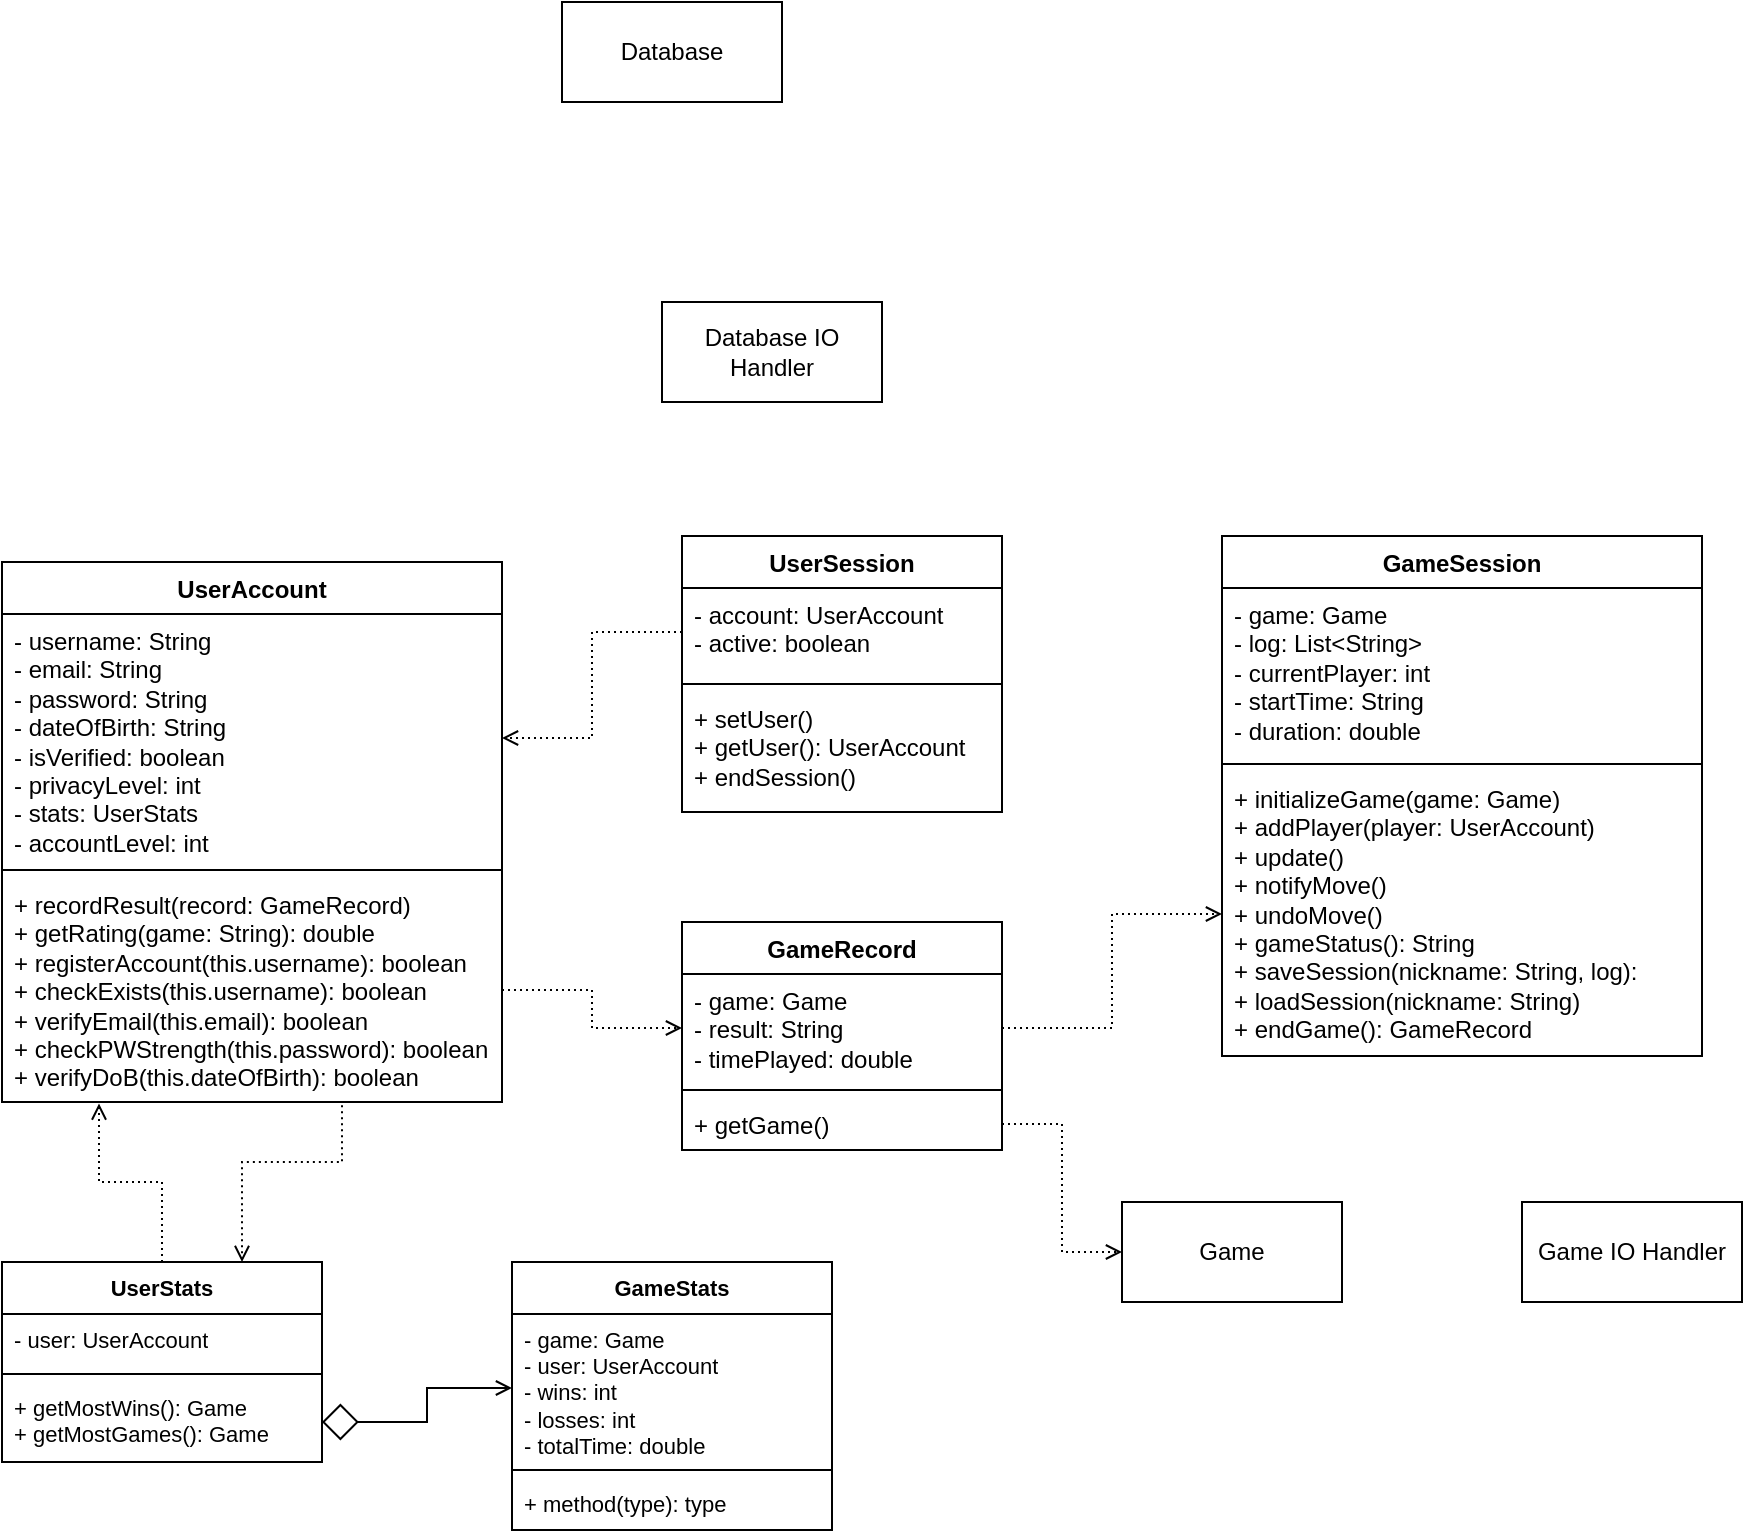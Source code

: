 <mxfile version="26.1.0">
  <diagram name="Page-1" id="r1mSCeUNa71xJj8RtsGt">
    <mxGraphModel dx="1050" dy="10522" grid="1" gridSize="10" guides="1" tooltips="1" connect="1" arrows="1" fold="1" page="1" pageScale="1" pageWidth="10000" pageHeight="10000" math="0" shadow="0">
      <root>
        <mxCell id="0" />
        <mxCell id="1" parent="0" />
        <mxCell id="RsaLFU6DeN-my90bISCz-1" value="UserAccount" style="swimlane;fontStyle=1;align=center;verticalAlign=top;childLayout=stackLayout;horizontal=1;startSize=26;horizontalStack=0;resizeParent=1;resizeParentMax=0;resizeLast=0;collapsible=1;marginBottom=0;whiteSpace=wrap;html=1;" parent="1" vertex="1">
          <mxGeometry x="260" y="200" width="250" height="270" as="geometry">
            <mxRectangle x="400" y="187" width="110" height="30" as="alternateBounds" />
          </mxGeometry>
        </mxCell>
        <mxCell id="RsaLFU6DeN-my90bISCz-2" value="- username: String&lt;div&gt;- email: String&lt;br&gt;&lt;div&gt;- password: String&lt;/div&gt;&lt;div&gt;- dateOfBirth: String&lt;/div&gt;&lt;/div&gt;&lt;div&gt;- isVerified: boolean&lt;/div&gt;&lt;div&gt;- privacyLevel: int&lt;/div&gt;&lt;div&gt;- stats: UserStats&lt;/div&gt;&lt;div&gt;- accountLevel: int&lt;/div&gt;" style="text;strokeColor=none;fillColor=none;align=left;verticalAlign=top;spacingLeft=4;spacingRight=4;overflow=hidden;rotatable=0;points=[[0,0.5],[1,0.5]];portConstraint=eastwest;whiteSpace=wrap;html=1;" parent="RsaLFU6DeN-my90bISCz-1" vertex="1">
          <mxGeometry y="26" width="250" height="124" as="geometry" />
        </mxCell>
        <mxCell id="RsaLFU6DeN-my90bISCz-3" value="" style="line;strokeWidth=1;fillColor=none;align=left;verticalAlign=middle;spacingTop=-1;spacingLeft=3;spacingRight=3;rotatable=0;labelPosition=right;points=[];portConstraint=eastwest;strokeColor=inherit;" parent="RsaLFU6DeN-my90bISCz-1" vertex="1">
          <mxGeometry y="150" width="250" height="8" as="geometry" />
        </mxCell>
        <mxCell id="RsaLFU6DeN-my90bISCz-4" value="&lt;div&gt;+ recordResult(record: GameRecord)&lt;/div&gt;&lt;div&gt;+ getRating(game: String): double&lt;/div&gt;&lt;div&gt;+ registerAccount(this.username): boolean&lt;/div&gt;&lt;div&gt;+ checkExists(this.username): boolean&lt;/div&gt;&lt;div&gt;+ verifyEmail(this.email): boolean&lt;/div&gt;&lt;div&gt;+ checkPWStrength(this.password): boolean&lt;/div&gt;&lt;div&gt;+ verifyDoB(this.dateOfBirth): boolean&lt;/div&gt;" style="text;strokeColor=none;fillColor=none;align=left;verticalAlign=top;spacingLeft=4;spacingRight=4;overflow=hidden;rotatable=0;points=[[0,0.5],[1,0.5]];portConstraint=eastwest;whiteSpace=wrap;html=1;" parent="RsaLFU6DeN-my90bISCz-1" vertex="1">
          <mxGeometry y="158" width="250" height="112" as="geometry" />
        </mxCell>
        <mxCell id="ltI1NpTEDJ7RzG2uVxWX-3" value="Database" style="html=1;whiteSpace=wrap;" parent="1" vertex="1">
          <mxGeometry x="540" y="-80" width="110" height="50" as="geometry" />
        </mxCell>
        <mxCell id="ltI1NpTEDJ7RzG2uVxWX-4" value="Game" style="html=1;whiteSpace=wrap;" parent="1" vertex="1">
          <mxGeometry x="820" y="520" width="110" height="50" as="geometry" />
        </mxCell>
        <mxCell id="ltI1NpTEDJ7RzG2uVxWX-21" value="UserSession" style="swimlane;fontStyle=1;align=center;verticalAlign=top;childLayout=stackLayout;horizontal=1;startSize=26;horizontalStack=0;resizeParent=1;resizeParentMax=0;resizeLast=0;collapsible=1;marginBottom=0;whiteSpace=wrap;html=1;" parent="1" vertex="1">
          <mxGeometry x="600" y="187" width="160" height="138" as="geometry" />
        </mxCell>
        <mxCell id="ltI1NpTEDJ7RzG2uVxWX-22" value="- account: UserAccount&lt;div&gt;&lt;div&gt;- active: boolean&lt;/div&gt;&lt;/div&gt;" style="text;strokeColor=none;fillColor=none;align=left;verticalAlign=top;spacingLeft=4;spacingRight=4;overflow=hidden;rotatable=0;points=[[0,0.5],[1,0.5]];portConstraint=eastwest;whiteSpace=wrap;html=1;" parent="ltI1NpTEDJ7RzG2uVxWX-21" vertex="1">
          <mxGeometry y="26" width="160" height="44" as="geometry" />
        </mxCell>
        <mxCell id="ltI1NpTEDJ7RzG2uVxWX-23" value="" style="line;strokeWidth=1;fillColor=none;align=left;verticalAlign=middle;spacingTop=-1;spacingLeft=3;spacingRight=3;rotatable=0;labelPosition=right;points=[];portConstraint=eastwest;strokeColor=inherit;" parent="ltI1NpTEDJ7RzG2uVxWX-21" vertex="1">
          <mxGeometry y="70" width="160" height="8" as="geometry" />
        </mxCell>
        <mxCell id="ltI1NpTEDJ7RzG2uVxWX-24" value="+ setUser()&lt;div&gt;+ getUser(): UserAccount&lt;/div&gt;&lt;div&gt;+ endSession()&lt;/div&gt;" style="text;strokeColor=none;fillColor=none;align=left;verticalAlign=top;spacingLeft=4;spacingRight=4;overflow=hidden;rotatable=0;points=[[0,0.5],[1,0.5]];portConstraint=eastwest;whiteSpace=wrap;html=1;" parent="ltI1NpTEDJ7RzG2uVxWX-21" vertex="1">
          <mxGeometry y="78" width="160" height="60" as="geometry" />
        </mxCell>
        <mxCell id="3_GditqbmwwXlZqSEWP--4" value="GameRecord" style="swimlane;fontStyle=1;align=center;verticalAlign=top;childLayout=stackLayout;horizontal=1;startSize=26;horizontalStack=0;resizeParent=1;resizeParentMax=0;resizeLast=0;collapsible=1;marginBottom=0;whiteSpace=wrap;html=1;" parent="1" vertex="1">
          <mxGeometry x="600" y="380" width="160" height="114" as="geometry" />
        </mxCell>
        <mxCell id="3_GditqbmwwXlZqSEWP--5" value="- game: Game&lt;div&gt;- result: String&lt;/div&gt;&lt;div&gt;- timePlayed: double&lt;/div&gt;" style="text;strokeColor=none;fillColor=none;align=left;verticalAlign=top;spacingLeft=4;spacingRight=4;overflow=hidden;rotatable=0;points=[[0,0.5],[1,0.5]];portConstraint=eastwest;whiteSpace=wrap;html=1;" parent="3_GditqbmwwXlZqSEWP--4" vertex="1">
          <mxGeometry y="26" width="160" height="54" as="geometry" />
        </mxCell>
        <mxCell id="3_GditqbmwwXlZqSEWP--6" value="" style="line;strokeWidth=1;fillColor=none;align=left;verticalAlign=middle;spacingTop=-1;spacingLeft=3;spacingRight=3;rotatable=0;labelPosition=right;points=[];portConstraint=eastwest;strokeColor=inherit;" parent="3_GditqbmwwXlZqSEWP--4" vertex="1">
          <mxGeometry y="80" width="160" height="8" as="geometry" />
        </mxCell>
        <mxCell id="3_GditqbmwwXlZqSEWP--7" value="+ getGame()" style="text;strokeColor=none;fillColor=none;align=left;verticalAlign=top;spacingLeft=4;spacingRight=4;overflow=hidden;rotatable=0;points=[[0,0.5],[1,0.5]];portConstraint=eastwest;whiteSpace=wrap;html=1;" parent="3_GditqbmwwXlZqSEWP--4" vertex="1">
          <mxGeometry y="88" width="160" height="26" as="geometry" />
        </mxCell>
        <mxCell id="3_GditqbmwwXlZqSEWP--13" value="Database IO Handler" style="html=1;whiteSpace=wrap;" parent="1" vertex="1">
          <mxGeometry x="590" y="70" width="110" height="50" as="geometry" />
        </mxCell>
        <mxCell id="3_GditqbmwwXlZqSEWP--14" value="Game IO Handler" style="html=1;whiteSpace=wrap;" parent="1" vertex="1">
          <mxGeometry x="1020" y="520" width="110" height="50" as="geometry" />
        </mxCell>
        <mxCell id="Q9jM0nTPfAHEZSr_qVPq-1" value="GameSession" style="swimlane;fontStyle=1;align=center;verticalAlign=top;childLayout=stackLayout;horizontal=1;startSize=26;horizontalStack=0;resizeParent=1;resizeParentMax=0;resizeLast=0;collapsible=1;marginBottom=0;whiteSpace=wrap;html=1;" parent="1" vertex="1">
          <mxGeometry x="870" y="187" width="240" height="260" as="geometry" />
        </mxCell>
        <mxCell id="Q9jM0nTPfAHEZSr_qVPq-2" value="- game: Game&lt;div&gt;- log: List&amp;lt;String&amp;gt;&lt;/div&gt;&lt;div&gt;- currentPlayer: int&lt;/div&gt;&lt;div&gt;- startTime: String&lt;/div&gt;&lt;div&gt;- duration: double&lt;/div&gt;" style="text;strokeColor=none;fillColor=none;align=left;verticalAlign=top;spacingLeft=4;spacingRight=4;overflow=hidden;rotatable=0;points=[[0,0.5],[1,0.5]];portConstraint=eastwest;whiteSpace=wrap;html=1;" parent="Q9jM0nTPfAHEZSr_qVPq-1" vertex="1">
          <mxGeometry y="26" width="240" height="84" as="geometry" />
        </mxCell>
        <mxCell id="Q9jM0nTPfAHEZSr_qVPq-3" value="" style="line;strokeWidth=1;fillColor=none;align=left;verticalAlign=middle;spacingTop=-1;spacingLeft=3;spacingRight=3;rotatable=0;labelPosition=right;points=[];portConstraint=eastwest;strokeColor=inherit;" parent="Q9jM0nTPfAHEZSr_qVPq-1" vertex="1">
          <mxGeometry y="110" width="240" height="8" as="geometry" />
        </mxCell>
        <mxCell id="Q9jM0nTPfAHEZSr_qVPq-4" value="&lt;div&gt;+ initializeGame(game: Game)&lt;/div&gt;&lt;div&gt;+ addPlayer(player: UserAccount)&lt;/div&gt;+ update()&lt;div&gt;+ notifyMove()&lt;/div&gt;&lt;div&gt;+ undoMove()&lt;/div&gt;&lt;div&gt;+ gameStatus(): String&lt;/div&gt;&lt;div&gt;+ saveSession(nickname: String, log):&amp;nbsp;&lt;/div&gt;&lt;div&gt;+ loadSession(nickname: String)&lt;/div&gt;&lt;div&gt;+ endGame(): GameRecord&lt;/div&gt;" style="text;strokeColor=none;fillColor=none;align=left;verticalAlign=top;spacingLeft=4;spacingRight=4;overflow=hidden;rotatable=0;points=[[0,0.5],[1,0.5]];portConstraint=eastwest;whiteSpace=wrap;html=1;" parent="Q9jM0nTPfAHEZSr_qVPq-1" vertex="1">
          <mxGeometry y="118" width="240" height="142" as="geometry" />
        </mxCell>
        <mxCell id="mmontPy32h6DfTiLWCeF-1" style="edgeStyle=orthogonalEdgeStyle;rounded=0;orthogonalLoop=1;jettySize=auto;html=1;entryX=1;entryY=0.5;entryDx=0;entryDy=0;dashed=1;dashPattern=1 2;endArrow=open;endFill=0;" edge="1" parent="1" source="ltI1NpTEDJ7RzG2uVxWX-22" target="RsaLFU6DeN-my90bISCz-2">
          <mxGeometry relative="1" as="geometry" />
        </mxCell>
        <mxCell id="mmontPy32h6DfTiLWCeF-3" style="edgeStyle=orthogonalEdgeStyle;rounded=0;orthogonalLoop=1;jettySize=auto;html=1;entryX=0;entryY=0.5;entryDx=0;entryDy=0;dashed=1;dashPattern=1 2;strokeColor=default;align=center;verticalAlign=middle;fontFamily=Helvetica;fontSize=11;fontColor=default;labelBackgroundColor=default;endArrow=open;endFill=0;" edge="1" parent="1" source="3_GditqbmwwXlZqSEWP--5" target="Q9jM0nTPfAHEZSr_qVPq-4">
          <mxGeometry relative="1" as="geometry" />
        </mxCell>
        <mxCell id="mmontPy32h6DfTiLWCeF-4" style="edgeStyle=orthogonalEdgeStyle;shape=connector;rounded=0;orthogonalLoop=1;jettySize=auto;html=1;entryX=0;entryY=0.5;entryDx=0;entryDy=0;dashed=1;dashPattern=1 2;strokeColor=default;align=center;verticalAlign=middle;fontFamily=Helvetica;fontSize=11;fontColor=default;labelBackgroundColor=default;endArrow=open;endFill=0;" edge="1" parent="1" source="RsaLFU6DeN-my90bISCz-4" target="3_GditqbmwwXlZqSEWP--5">
          <mxGeometry relative="1" as="geometry" />
        </mxCell>
        <mxCell id="mmontPy32h6DfTiLWCeF-5" style="edgeStyle=orthogonalEdgeStyle;shape=connector;rounded=0;orthogonalLoop=1;jettySize=auto;html=1;entryX=0;entryY=0.5;entryDx=0;entryDy=0;dashed=1;dashPattern=1 2;strokeColor=default;align=center;verticalAlign=middle;fontFamily=Helvetica;fontSize=11;fontColor=default;labelBackgroundColor=default;endArrow=open;endFill=0;exitX=1;exitY=0.5;exitDx=0;exitDy=0;" edge="1" parent="1" source="3_GditqbmwwXlZqSEWP--7" target="ltI1NpTEDJ7RzG2uVxWX-4">
          <mxGeometry relative="1" as="geometry" />
        </mxCell>
        <mxCell id="mmontPy32h6DfTiLWCeF-6" value="UserStats" style="swimlane;fontStyle=1;align=center;verticalAlign=top;childLayout=stackLayout;horizontal=1;startSize=26;horizontalStack=0;resizeParent=1;resizeParentMax=0;resizeLast=0;collapsible=1;marginBottom=0;whiteSpace=wrap;html=1;fontFamily=Helvetica;fontSize=11;fontColor=default;labelBackgroundColor=default;" vertex="1" parent="1">
          <mxGeometry x="260" y="550" width="160" height="100" as="geometry" />
        </mxCell>
        <mxCell id="mmontPy32h6DfTiLWCeF-7" value="- user: UserAccount" style="text;strokeColor=none;fillColor=none;align=left;verticalAlign=top;spacingLeft=4;spacingRight=4;overflow=hidden;rotatable=0;points=[[0,0.5],[1,0.5]];portConstraint=eastwest;whiteSpace=wrap;html=1;fontFamily=Helvetica;fontSize=11;fontColor=default;labelBackgroundColor=default;" vertex="1" parent="mmontPy32h6DfTiLWCeF-6">
          <mxGeometry y="26" width="160" height="26" as="geometry" />
        </mxCell>
        <mxCell id="mmontPy32h6DfTiLWCeF-8" value="" style="line;strokeWidth=1;fillColor=none;align=left;verticalAlign=middle;spacingTop=-1;spacingLeft=3;spacingRight=3;rotatable=0;labelPosition=right;points=[];portConstraint=eastwest;strokeColor=inherit;fontFamily=Helvetica;fontSize=11;fontColor=default;labelBackgroundColor=default;" vertex="1" parent="mmontPy32h6DfTiLWCeF-6">
          <mxGeometry y="52" width="160" height="8" as="geometry" />
        </mxCell>
        <mxCell id="mmontPy32h6DfTiLWCeF-9" value="+ getMostWins(): Game&lt;div&gt;+ getMostGames(): Game&lt;/div&gt;" style="text;strokeColor=none;fillColor=none;align=left;verticalAlign=top;spacingLeft=4;spacingRight=4;overflow=hidden;rotatable=0;points=[[0,0.5],[1,0.5]];portConstraint=eastwest;whiteSpace=wrap;html=1;fontFamily=Helvetica;fontSize=11;fontColor=default;labelBackgroundColor=default;" vertex="1" parent="mmontPy32h6DfTiLWCeF-6">
          <mxGeometry y="60" width="160" height="40" as="geometry" />
        </mxCell>
        <mxCell id="mmontPy32h6DfTiLWCeF-10" style="edgeStyle=orthogonalEdgeStyle;shape=connector;rounded=0;orthogonalLoop=1;jettySize=auto;html=1;entryX=0.194;entryY=1.007;entryDx=0;entryDy=0;entryPerimeter=0;dashed=1;dashPattern=1 2;strokeColor=default;align=center;verticalAlign=middle;fontFamily=Helvetica;fontSize=11;fontColor=default;labelBackgroundColor=default;endArrow=open;endFill=0;" edge="1" parent="1" source="mmontPy32h6DfTiLWCeF-6" target="RsaLFU6DeN-my90bISCz-4">
          <mxGeometry relative="1" as="geometry" />
        </mxCell>
        <mxCell id="mmontPy32h6DfTiLWCeF-11" style="edgeStyle=orthogonalEdgeStyle;shape=connector;rounded=0;orthogonalLoop=1;jettySize=auto;html=1;entryX=0.75;entryY=0;entryDx=0;entryDy=0;dashed=1;dashPattern=1 2;strokeColor=default;align=center;verticalAlign=middle;fontFamily=Helvetica;fontSize=11;fontColor=default;labelBackgroundColor=default;endArrow=open;endFill=0;exitX=0.68;exitY=1.014;exitDx=0;exitDy=0;exitPerimeter=0;" edge="1" parent="1" source="RsaLFU6DeN-my90bISCz-4" target="mmontPy32h6DfTiLWCeF-6">
          <mxGeometry relative="1" as="geometry">
            <mxPoint x="430" y="480" as="sourcePoint" />
            <Array as="points">
              <mxPoint x="430" y="500" />
              <mxPoint x="380" y="500" />
            </Array>
          </mxGeometry>
        </mxCell>
        <mxCell id="mmontPy32h6DfTiLWCeF-13" value="GameStats" style="swimlane;fontStyle=1;align=center;verticalAlign=top;childLayout=stackLayout;horizontal=1;startSize=26;horizontalStack=0;resizeParent=1;resizeParentMax=0;resizeLast=0;collapsible=1;marginBottom=0;whiteSpace=wrap;html=1;fontFamily=Helvetica;fontSize=11;fontColor=default;labelBackgroundColor=default;" vertex="1" parent="1">
          <mxGeometry x="515" y="550" width="160" height="134" as="geometry" />
        </mxCell>
        <mxCell id="mmontPy32h6DfTiLWCeF-14" value="- game: Game&lt;div&gt;- user: UserAccount&lt;/div&gt;&lt;div&gt;- wins: int&lt;/div&gt;&lt;div&gt;- losses: int&lt;/div&gt;&lt;div&gt;- totalTime: double&lt;/div&gt;" style="text;strokeColor=none;fillColor=none;align=left;verticalAlign=top;spacingLeft=4;spacingRight=4;overflow=hidden;rotatable=0;points=[[0,0.5],[1,0.5]];portConstraint=eastwest;whiteSpace=wrap;html=1;fontFamily=Helvetica;fontSize=11;fontColor=default;labelBackgroundColor=default;" vertex="1" parent="mmontPy32h6DfTiLWCeF-13">
          <mxGeometry y="26" width="160" height="74" as="geometry" />
        </mxCell>
        <mxCell id="mmontPy32h6DfTiLWCeF-15" value="" style="line;strokeWidth=1;fillColor=none;align=left;verticalAlign=middle;spacingTop=-1;spacingLeft=3;spacingRight=3;rotatable=0;labelPosition=right;points=[];portConstraint=eastwest;strokeColor=inherit;fontFamily=Helvetica;fontSize=11;fontColor=default;labelBackgroundColor=default;" vertex="1" parent="mmontPy32h6DfTiLWCeF-13">
          <mxGeometry y="100" width="160" height="8" as="geometry" />
        </mxCell>
        <mxCell id="mmontPy32h6DfTiLWCeF-16" value="+ method(type): type" style="text;strokeColor=none;fillColor=none;align=left;verticalAlign=top;spacingLeft=4;spacingRight=4;overflow=hidden;rotatable=0;points=[[0,0.5],[1,0.5]];portConstraint=eastwest;whiteSpace=wrap;html=1;fontFamily=Helvetica;fontSize=11;fontColor=default;labelBackgroundColor=default;" vertex="1" parent="mmontPy32h6DfTiLWCeF-13">
          <mxGeometry y="108" width="160" height="26" as="geometry" />
        </mxCell>
        <mxCell id="mmontPy32h6DfTiLWCeF-17" style="edgeStyle=orthogonalEdgeStyle;shape=connector;rounded=0;orthogonalLoop=1;jettySize=auto;html=1;entryX=0;entryY=0.5;entryDx=0;entryDy=0;strokeColor=default;align=center;verticalAlign=middle;fontFamily=Helvetica;fontSize=11;fontColor=default;labelBackgroundColor=default;endArrow=open;endFill=0;startArrow=diamond;startFill=0;startSize=16;" edge="1" parent="1" source="mmontPy32h6DfTiLWCeF-9" target="mmontPy32h6DfTiLWCeF-14">
          <mxGeometry relative="1" as="geometry" />
        </mxCell>
      </root>
    </mxGraphModel>
  </diagram>
</mxfile>

